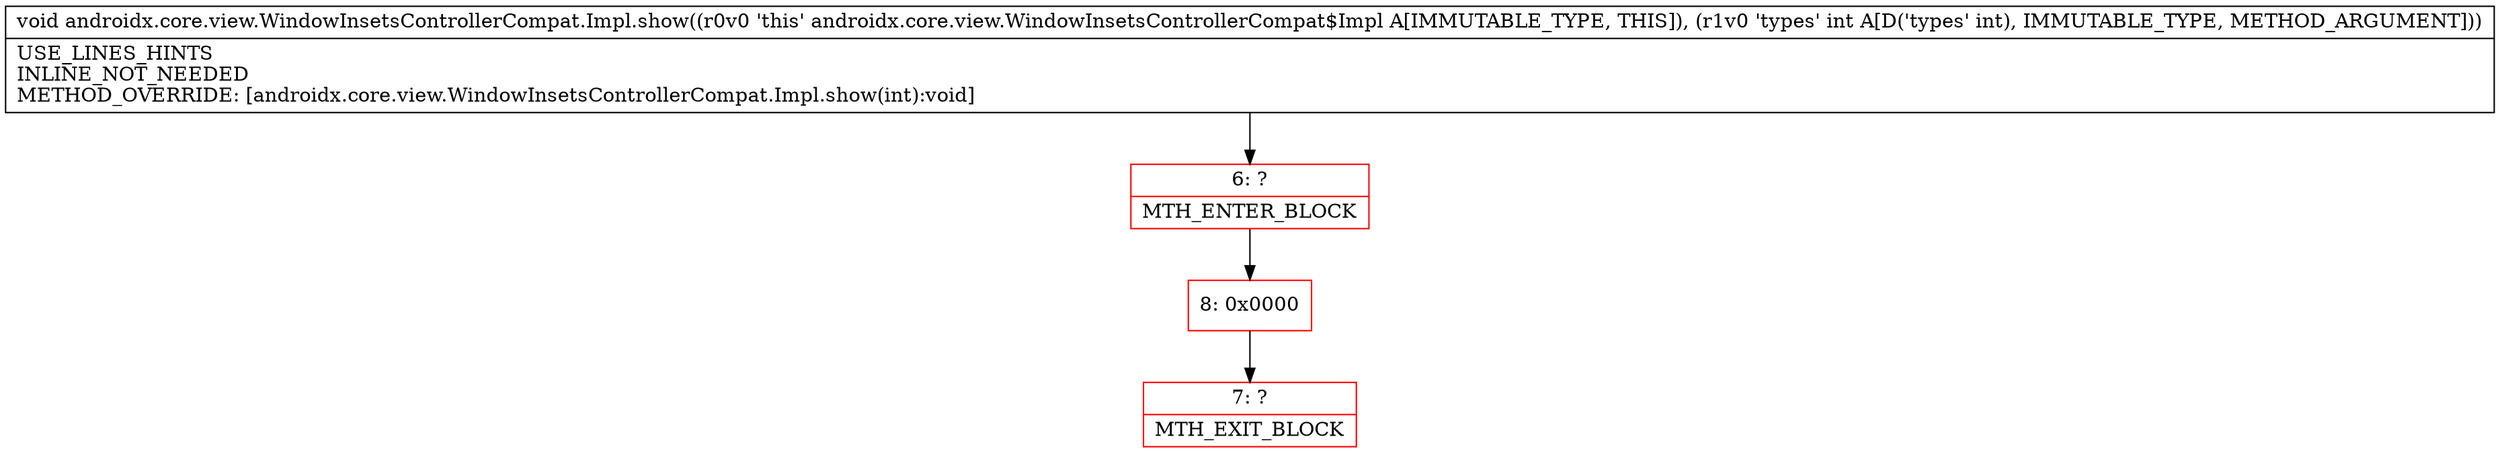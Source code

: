 digraph "CFG forandroidx.core.view.WindowInsetsControllerCompat.Impl.show(I)V" {
subgraph cluster_Region_801866942 {
label = "R(0)";
node [shape=record,color=blue];
}
Node_6 [shape=record,color=red,label="{6\:\ ?|MTH_ENTER_BLOCK\l}"];
Node_8 [shape=record,color=red,label="{8\:\ 0x0000}"];
Node_7 [shape=record,color=red,label="{7\:\ ?|MTH_EXIT_BLOCK\l}"];
MethodNode[shape=record,label="{void androidx.core.view.WindowInsetsControllerCompat.Impl.show((r0v0 'this' androidx.core.view.WindowInsetsControllerCompat$Impl A[IMMUTABLE_TYPE, THIS]), (r1v0 'types' int A[D('types' int), IMMUTABLE_TYPE, METHOD_ARGUMENT]))  | USE_LINES_HINTS\lINLINE_NOT_NEEDED\lMETHOD_OVERRIDE: [androidx.core.view.WindowInsetsControllerCompat.Impl.show(int):void]\l}"];
MethodNode -> Node_6;Node_6 -> Node_8;
Node_8 -> Node_7;
}

